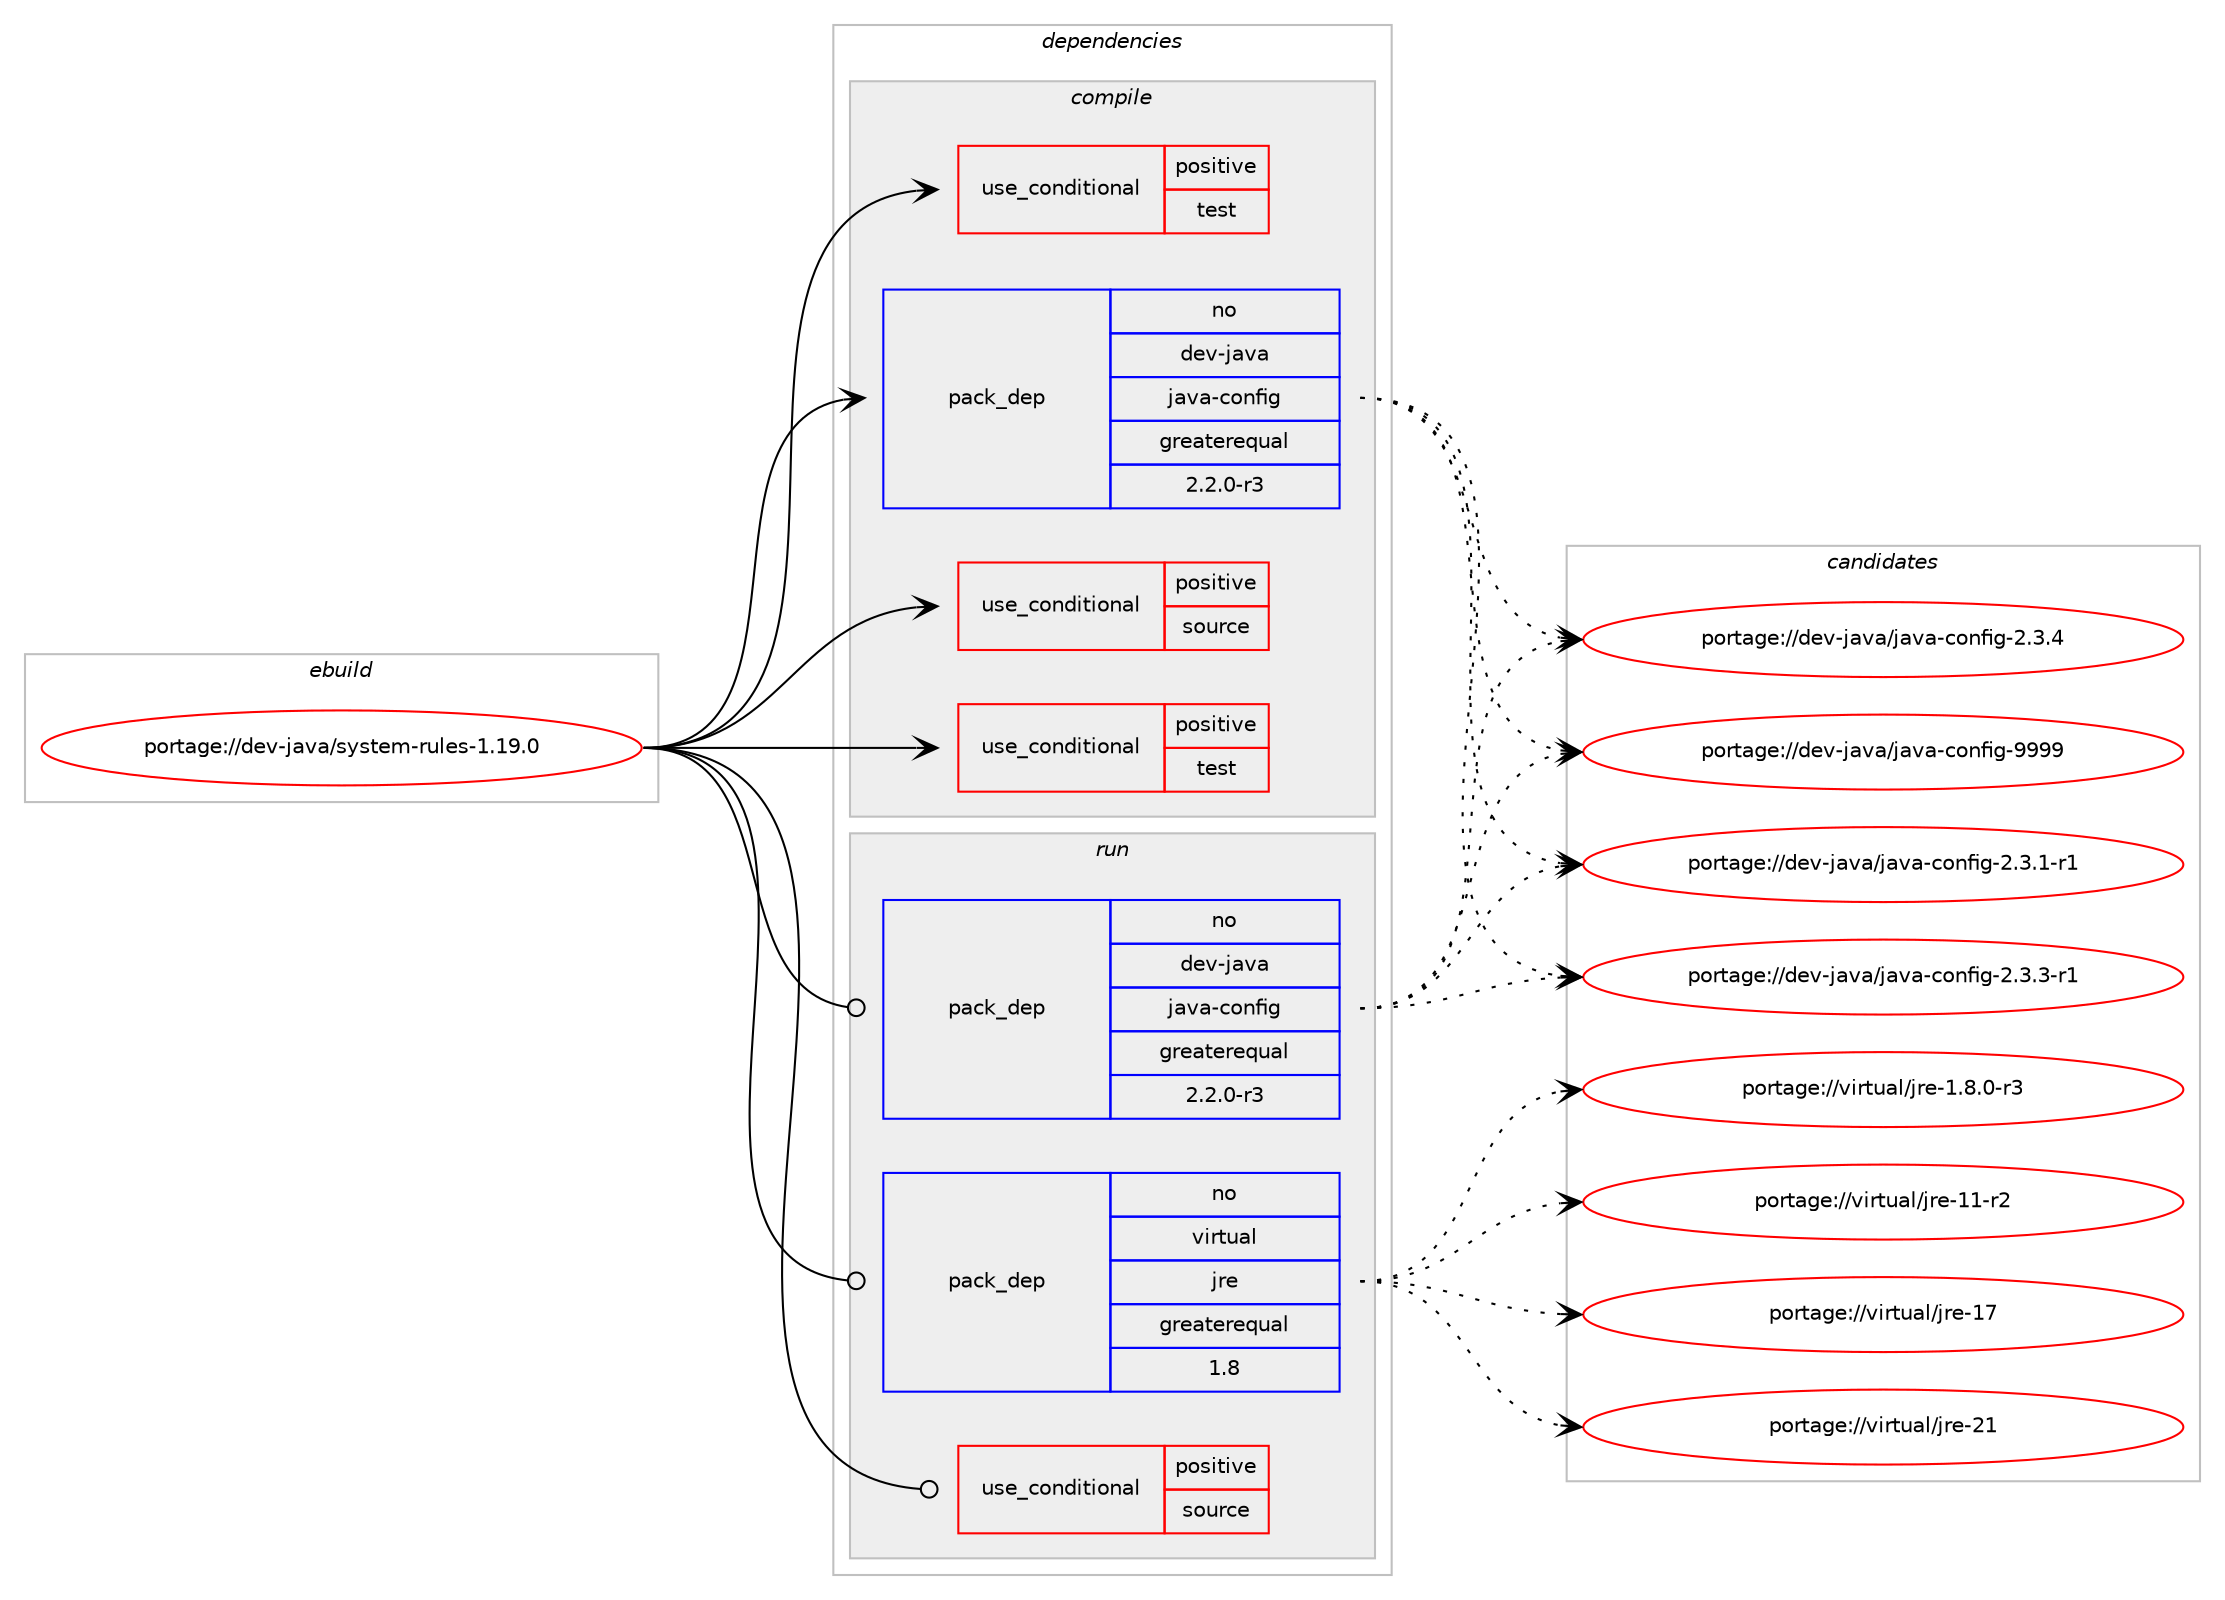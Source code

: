 digraph prolog {

# *************
# Graph options
# *************

newrank=true;
concentrate=true;
compound=true;
graph [rankdir=LR,fontname=Helvetica,fontsize=10,ranksep=1.5];#, ranksep=2.5, nodesep=0.2];
edge  [arrowhead=vee];
node  [fontname=Helvetica,fontsize=10];

# **********
# The ebuild
# **********

subgraph cluster_leftcol {
color=gray;
rank=same;
label=<<i>ebuild</i>>;
id [label="portage://dev-java/system-rules-1.19.0", color=red, width=4, href="../dev-java/system-rules-1.19.0.svg"];
}

# ****************
# The dependencies
# ****************

subgraph cluster_midcol {
color=gray;
label=<<i>dependencies</i>>;
subgraph cluster_compile {
fillcolor="#eeeeee";
style=filled;
label=<<i>compile</i>>;
subgraph cond21904 {
dependency49547 [label=<<TABLE BORDER="0" CELLBORDER="1" CELLSPACING="0" CELLPADDING="4"><TR><TD ROWSPAN="3" CELLPADDING="10">use_conditional</TD></TR><TR><TD>positive</TD></TR><TR><TD>source</TD></TR></TABLE>>, shape=none, color=red];
# *** BEGIN UNKNOWN DEPENDENCY TYPE (TODO) ***
# dependency49547 -> package_dependency(portage://dev-java/system-rules-1.19.0,install,no,app-arch,zip,none,[,,],[],[])
# *** END UNKNOWN DEPENDENCY TYPE (TODO) ***

}
id:e -> dependency49547:w [weight=20,style="solid",arrowhead="vee"];
subgraph cond21905 {
dependency49548 [label=<<TABLE BORDER="0" CELLBORDER="1" CELLSPACING="0" CELLPADDING="4"><TR><TD ROWSPAN="3" CELLPADDING="10">use_conditional</TD></TR><TR><TD>positive</TD></TR><TR><TD>test</TD></TR></TABLE>>, shape=none, color=red];
# *** BEGIN UNKNOWN DEPENDENCY TYPE (TODO) ***
# dependency49548 -> package_dependency(portage://dev-java/system-rules-1.19.0,install,no,dev-java,assertj-core,none,[,,],[slot(3)],[])
# *** END UNKNOWN DEPENDENCY TYPE (TODO) ***

# *** BEGIN UNKNOWN DEPENDENCY TYPE (TODO) ***
# dependency49548 -> package_dependency(portage://dev-java/system-rules-1.19.0,install,no,dev-java,commons-io,none,[,,],[slot(1)],[])
# *** END UNKNOWN DEPENDENCY TYPE (TODO) ***

# *** BEGIN UNKNOWN DEPENDENCY TYPE (TODO) ***
# dependency49548 -> package_dependency(portage://dev-java/system-rules-1.19.0,install,no,dev-java,fishbowl,none,[,,],[slot(0)],[])
# *** END UNKNOWN DEPENDENCY TYPE (TODO) ***

# *** BEGIN UNKNOWN DEPENDENCY TYPE (TODO) ***
# dependency49548 -> package_dependency(portage://dev-java/system-rules-1.19.0,install,no,dev-java,mockito,none,[,,],[slot(4)],[])
# *** END UNKNOWN DEPENDENCY TYPE (TODO) ***

}
id:e -> dependency49548:w [weight=20,style="solid",arrowhead="vee"];
subgraph cond21906 {
dependency49549 [label=<<TABLE BORDER="0" CELLBORDER="1" CELLSPACING="0" CELLPADDING="4"><TR><TD ROWSPAN="3" CELLPADDING="10">use_conditional</TD></TR><TR><TD>positive</TD></TR><TR><TD>test</TD></TR></TABLE>>, shape=none, color=red];
# *** BEGIN UNKNOWN DEPENDENCY TYPE (TODO) ***
# dependency49549 -> package_dependency(portage://dev-java/system-rules-1.19.0,install,no,dev-java,junit,none,[,,],[slot(4)],[])
# *** END UNKNOWN DEPENDENCY TYPE (TODO) ***

}
id:e -> dependency49549:w [weight=20,style="solid",arrowhead="vee"];
subgraph pack26611 {
dependency49550 [label=<<TABLE BORDER="0" CELLBORDER="1" CELLSPACING="0" CELLPADDING="4" WIDTH="220"><TR><TD ROWSPAN="6" CELLPADDING="30">pack_dep</TD></TR><TR><TD WIDTH="110">no</TD></TR><TR><TD>dev-java</TD></TR><TR><TD>java-config</TD></TR><TR><TD>greaterequal</TD></TR><TR><TD>2.2.0-r3</TD></TR></TABLE>>, shape=none, color=blue];
}
id:e -> dependency49550:w [weight=20,style="solid",arrowhead="vee"];
# *** BEGIN UNKNOWN DEPENDENCY TYPE (TODO) ***
# id -> package_dependency(portage://dev-java/system-rules-1.19.0,install,no,dev-java,junit,none,[,,],[slot(4)],[])
# *** END UNKNOWN DEPENDENCY TYPE (TODO) ***

# *** BEGIN UNKNOWN DEPENDENCY TYPE (TODO) ***
# id -> package_dependency(portage://dev-java/system-rules-1.19.0,install,no,virtual,jdk,none,[,,],[slot(1.8)],[])
# *** END UNKNOWN DEPENDENCY TYPE (TODO) ***

}
subgraph cluster_compileandrun {
fillcolor="#eeeeee";
style=filled;
label=<<i>compile and run</i>>;
}
subgraph cluster_run {
fillcolor="#eeeeee";
style=filled;
label=<<i>run</i>>;
subgraph cond21907 {
dependency49551 [label=<<TABLE BORDER="0" CELLBORDER="1" CELLSPACING="0" CELLPADDING="4"><TR><TD ROWSPAN="3" CELLPADDING="10">use_conditional</TD></TR><TR><TD>positive</TD></TR><TR><TD>source</TD></TR></TABLE>>, shape=none, color=red];
# *** BEGIN UNKNOWN DEPENDENCY TYPE (TODO) ***
# dependency49551 -> package_dependency(portage://dev-java/system-rules-1.19.0,run,no,app-arch,zip,none,[,,],[],[])
# *** END UNKNOWN DEPENDENCY TYPE (TODO) ***

}
id:e -> dependency49551:w [weight=20,style="solid",arrowhead="odot"];
subgraph pack26612 {
dependency49552 [label=<<TABLE BORDER="0" CELLBORDER="1" CELLSPACING="0" CELLPADDING="4" WIDTH="220"><TR><TD ROWSPAN="6" CELLPADDING="30">pack_dep</TD></TR><TR><TD WIDTH="110">no</TD></TR><TR><TD>dev-java</TD></TR><TR><TD>java-config</TD></TR><TR><TD>greaterequal</TD></TR><TR><TD>2.2.0-r3</TD></TR></TABLE>>, shape=none, color=blue];
}
id:e -> dependency49552:w [weight=20,style="solid",arrowhead="odot"];
# *** BEGIN UNKNOWN DEPENDENCY TYPE (TODO) ***
# id -> package_dependency(portage://dev-java/system-rules-1.19.0,run,no,dev-java,junit,none,[,,],[slot(4)],[])
# *** END UNKNOWN DEPENDENCY TYPE (TODO) ***

subgraph pack26613 {
dependency49553 [label=<<TABLE BORDER="0" CELLBORDER="1" CELLSPACING="0" CELLPADDING="4" WIDTH="220"><TR><TD ROWSPAN="6" CELLPADDING="30">pack_dep</TD></TR><TR><TD WIDTH="110">no</TD></TR><TR><TD>virtual</TD></TR><TR><TD>jre</TD></TR><TR><TD>greaterequal</TD></TR><TR><TD>1.8</TD></TR></TABLE>>, shape=none, color=blue];
}
id:e -> dependency49553:w [weight=20,style="solid",arrowhead="odot"];
}
}

# **************
# The candidates
# **************

subgraph cluster_choices {
rank=same;
color=gray;
label=<<i>candidates</i>>;

subgraph choice26611 {
color=black;
nodesep=1;
choice10010111845106971189747106971189745991111101021051034550465146494511449 [label="portage://dev-java/java-config-2.3.1-r1", color=red, width=4,href="../dev-java/java-config-2.3.1-r1.svg"];
choice10010111845106971189747106971189745991111101021051034550465146514511449 [label="portage://dev-java/java-config-2.3.3-r1", color=red, width=4,href="../dev-java/java-config-2.3.3-r1.svg"];
choice1001011184510697118974710697118974599111110102105103455046514652 [label="portage://dev-java/java-config-2.3.4", color=red, width=4,href="../dev-java/java-config-2.3.4.svg"];
choice10010111845106971189747106971189745991111101021051034557575757 [label="portage://dev-java/java-config-9999", color=red, width=4,href="../dev-java/java-config-9999.svg"];
dependency49550:e -> choice10010111845106971189747106971189745991111101021051034550465146494511449:w [style=dotted,weight="100"];
dependency49550:e -> choice10010111845106971189747106971189745991111101021051034550465146514511449:w [style=dotted,weight="100"];
dependency49550:e -> choice1001011184510697118974710697118974599111110102105103455046514652:w [style=dotted,weight="100"];
dependency49550:e -> choice10010111845106971189747106971189745991111101021051034557575757:w [style=dotted,weight="100"];
}
subgraph choice26612 {
color=black;
nodesep=1;
choice10010111845106971189747106971189745991111101021051034550465146494511449 [label="portage://dev-java/java-config-2.3.1-r1", color=red, width=4,href="../dev-java/java-config-2.3.1-r1.svg"];
choice10010111845106971189747106971189745991111101021051034550465146514511449 [label="portage://dev-java/java-config-2.3.3-r1", color=red, width=4,href="../dev-java/java-config-2.3.3-r1.svg"];
choice1001011184510697118974710697118974599111110102105103455046514652 [label="portage://dev-java/java-config-2.3.4", color=red, width=4,href="../dev-java/java-config-2.3.4.svg"];
choice10010111845106971189747106971189745991111101021051034557575757 [label="portage://dev-java/java-config-9999", color=red, width=4,href="../dev-java/java-config-9999.svg"];
dependency49552:e -> choice10010111845106971189747106971189745991111101021051034550465146494511449:w [style=dotted,weight="100"];
dependency49552:e -> choice10010111845106971189747106971189745991111101021051034550465146514511449:w [style=dotted,weight="100"];
dependency49552:e -> choice1001011184510697118974710697118974599111110102105103455046514652:w [style=dotted,weight="100"];
dependency49552:e -> choice10010111845106971189747106971189745991111101021051034557575757:w [style=dotted,weight="100"];
}
subgraph choice26613 {
color=black;
nodesep=1;
choice11810511411611797108471061141014549465646484511451 [label="portage://virtual/jre-1.8.0-r3", color=red, width=4,href="../virtual/jre-1.8.0-r3.svg"];
choice11810511411611797108471061141014549494511450 [label="portage://virtual/jre-11-r2", color=red, width=4,href="../virtual/jre-11-r2.svg"];
choice1181051141161179710847106114101454955 [label="portage://virtual/jre-17", color=red, width=4,href="../virtual/jre-17.svg"];
choice1181051141161179710847106114101455049 [label="portage://virtual/jre-21", color=red, width=4,href="../virtual/jre-21.svg"];
dependency49553:e -> choice11810511411611797108471061141014549465646484511451:w [style=dotted,weight="100"];
dependency49553:e -> choice11810511411611797108471061141014549494511450:w [style=dotted,weight="100"];
dependency49553:e -> choice1181051141161179710847106114101454955:w [style=dotted,weight="100"];
dependency49553:e -> choice1181051141161179710847106114101455049:w [style=dotted,weight="100"];
}
}

}
